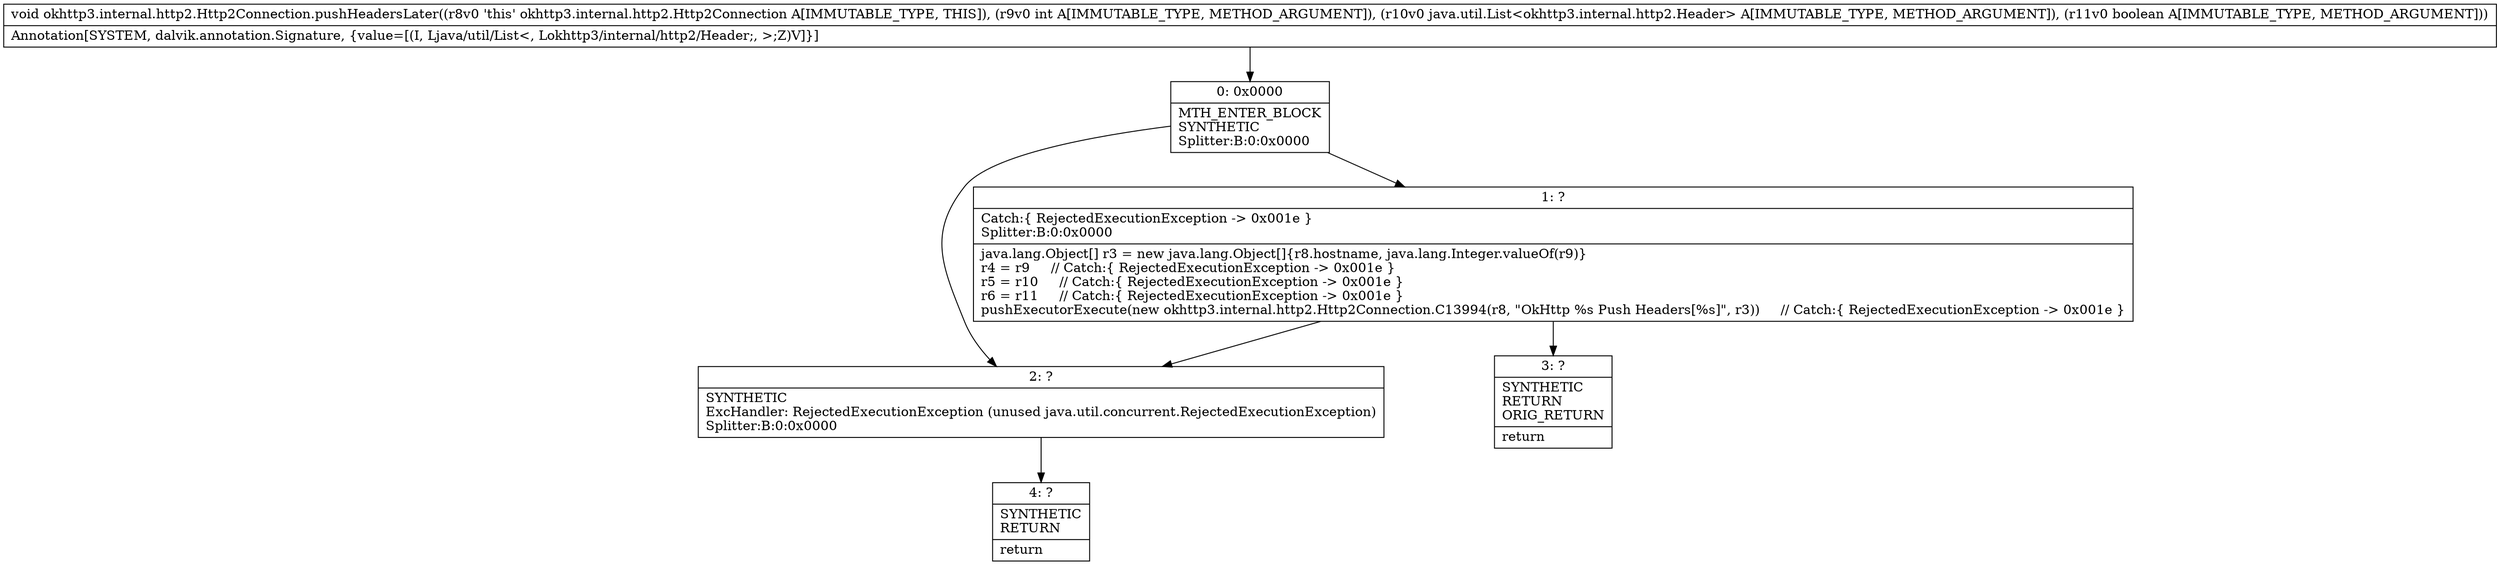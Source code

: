 digraph "CFG forokhttp3.internal.http2.Http2Connection.pushHeadersLater(ILjava\/util\/List;Z)V" {
Node_0 [shape=record,label="{0\:\ 0x0000|MTH_ENTER_BLOCK\lSYNTHETIC\lSplitter:B:0:0x0000\l}"];
Node_1 [shape=record,label="{1\:\ ?|Catch:\{ RejectedExecutionException \-\> 0x001e \}\lSplitter:B:0:0x0000\l|java.lang.Object[] r3 = new java.lang.Object[]\{r8.hostname, java.lang.Integer.valueOf(r9)\}\lr4 = r9     \/\/ Catch:\{ RejectedExecutionException \-\> 0x001e \}\lr5 = r10     \/\/ Catch:\{ RejectedExecutionException \-\> 0x001e \}\lr6 = r11     \/\/ Catch:\{ RejectedExecutionException \-\> 0x001e \}\lpushExecutorExecute(new okhttp3.internal.http2.Http2Connection.C13994(r8, \"OkHttp %s Push Headers[%s]\", r3))     \/\/ Catch:\{ RejectedExecutionException \-\> 0x001e \}\l}"];
Node_2 [shape=record,label="{2\:\ ?|SYNTHETIC\lExcHandler: RejectedExecutionException (unused java.util.concurrent.RejectedExecutionException)\lSplitter:B:0:0x0000\l}"];
Node_3 [shape=record,label="{3\:\ ?|SYNTHETIC\lRETURN\lORIG_RETURN\l|return\l}"];
Node_4 [shape=record,label="{4\:\ ?|SYNTHETIC\lRETURN\l|return\l}"];
MethodNode[shape=record,label="{void okhttp3.internal.http2.Http2Connection.pushHeadersLater((r8v0 'this' okhttp3.internal.http2.Http2Connection A[IMMUTABLE_TYPE, THIS]), (r9v0 int A[IMMUTABLE_TYPE, METHOD_ARGUMENT]), (r10v0 java.util.List\<okhttp3.internal.http2.Header\> A[IMMUTABLE_TYPE, METHOD_ARGUMENT]), (r11v0 boolean A[IMMUTABLE_TYPE, METHOD_ARGUMENT]))  | Annotation[SYSTEM, dalvik.annotation.Signature, \{value=[(I, Ljava\/util\/List\<, Lokhttp3\/internal\/http2\/Header;, \>;Z)V]\}]\l}"];
MethodNode -> Node_0;
Node_0 -> Node_1;
Node_0 -> Node_2;
Node_1 -> Node_2;
Node_1 -> Node_3;
Node_2 -> Node_4;
}

